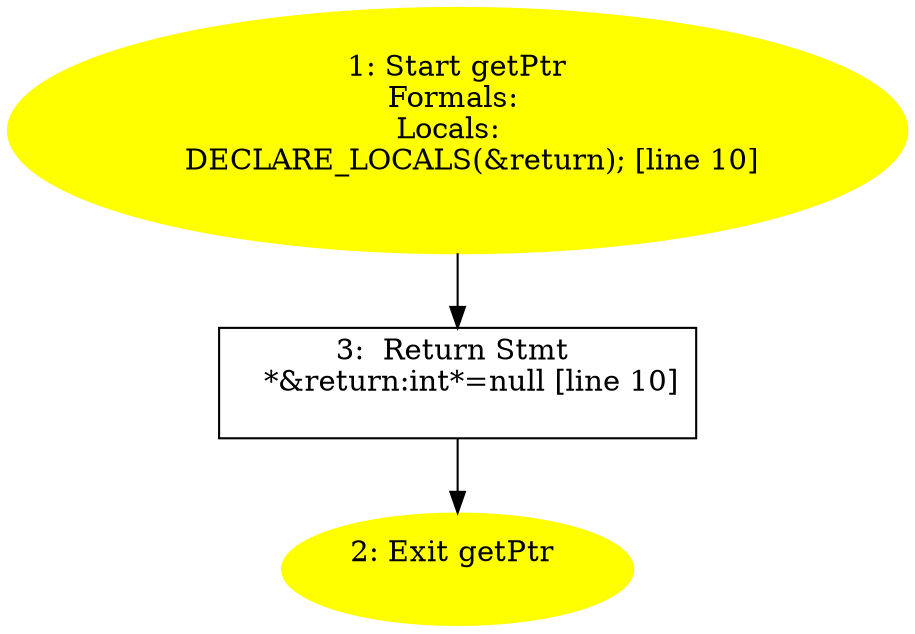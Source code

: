 /* @generated */
digraph iCFG {
"getPtr{d41d8cd98f00b204e9800998ecf8427e_Z6getPtrv}.be2c2699bd3a9fb6e2cd8fd002004d97_1" [label="1: Start getPtr\nFormals: \nLocals:  \n   DECLARE_LOCALS(&return); [line 10]\n " color=yellow style=filled]
	

	 "getPtr{d41d8cd98f00b204e9800998ecf8427e_Z6getPtrv}.be2c2699bd3a9fb6e2cd8fd002004d97_1" -> "getPtr{d41d8cd98f00b204e9800998ecf8427e_Z6getPtrv}.be2c2699bd3a9fb6e2cd8fd002004d97_3" ;
"getPtr{d41d8cd98f00b204e9800998ecf8427e_Z6getPtrv}.be2c2699bd3a9fb6e2cd8fd002004d97_2" [label="2: Exit getPtr \n  " color=yellow style=filled]
	

"getPtr{d41d8cd98f00b204e9800998ecf8427e_Z6getPtrv}.be2c2699bd3a9fb6e2cd8fd002004d97_3" [label="3:  Return Stmt \n   *&return:int*=null [line 10]\n " shape="box"]
	

	 "getPtr{d41d8cd98f00b204e9800998ecf8427e_Z6getPtrv}.be2c2699bd3a9fb6e2cd8fd002004d97_3" -> "getPtr{d41d8cd98f00b204e9800998ecf8427e_Z6getPtrv}.be2c2699bd3a9fb6e2cd8fd002004d97_2" ;
}
